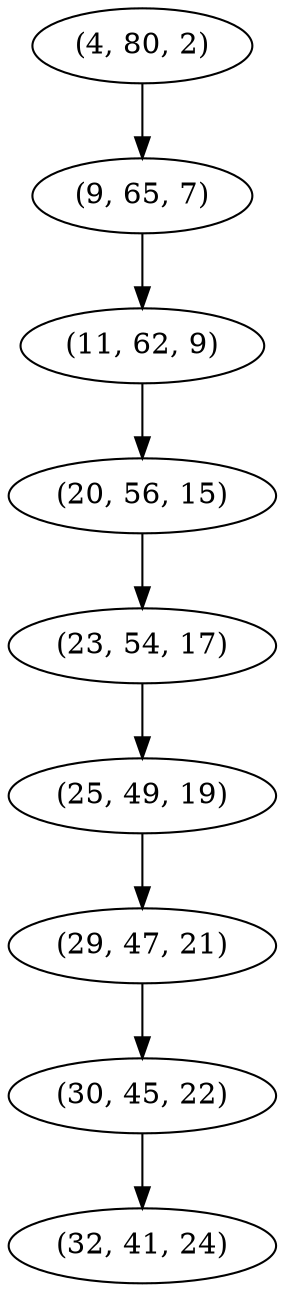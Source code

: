 digraph tree {
    "(4, 80, 2)";
    "(9, 65, 7)";
    "(11, 62, 9)";
    "(20, 56, 15)";
    "(23, 54, 17)";
    "(25, 49, 19)";
    "(29, 47, 21)";
    "(30, 45, 22)";
    "(32, 41, 24)";
    "(4, 80, 2)" -> "(9, 65, 7)";
    "(9, 65, 7)" -> "(11, 62, 9)";
    "(11, 62, 9)" -> "(20, 56, 15)";
    "(20, 56, 15)" -> "(23, 54, 17)";
    "(23, 54, 17)" -> "(25, 49, 19)";
    "(25, 49, 19)" -> "(29, 47, 21)";
    "(29, 47, 21)" -> "(30, 45, 22)";
    "(30, 45, 22)" -> "(32, 41, 24)";
}
